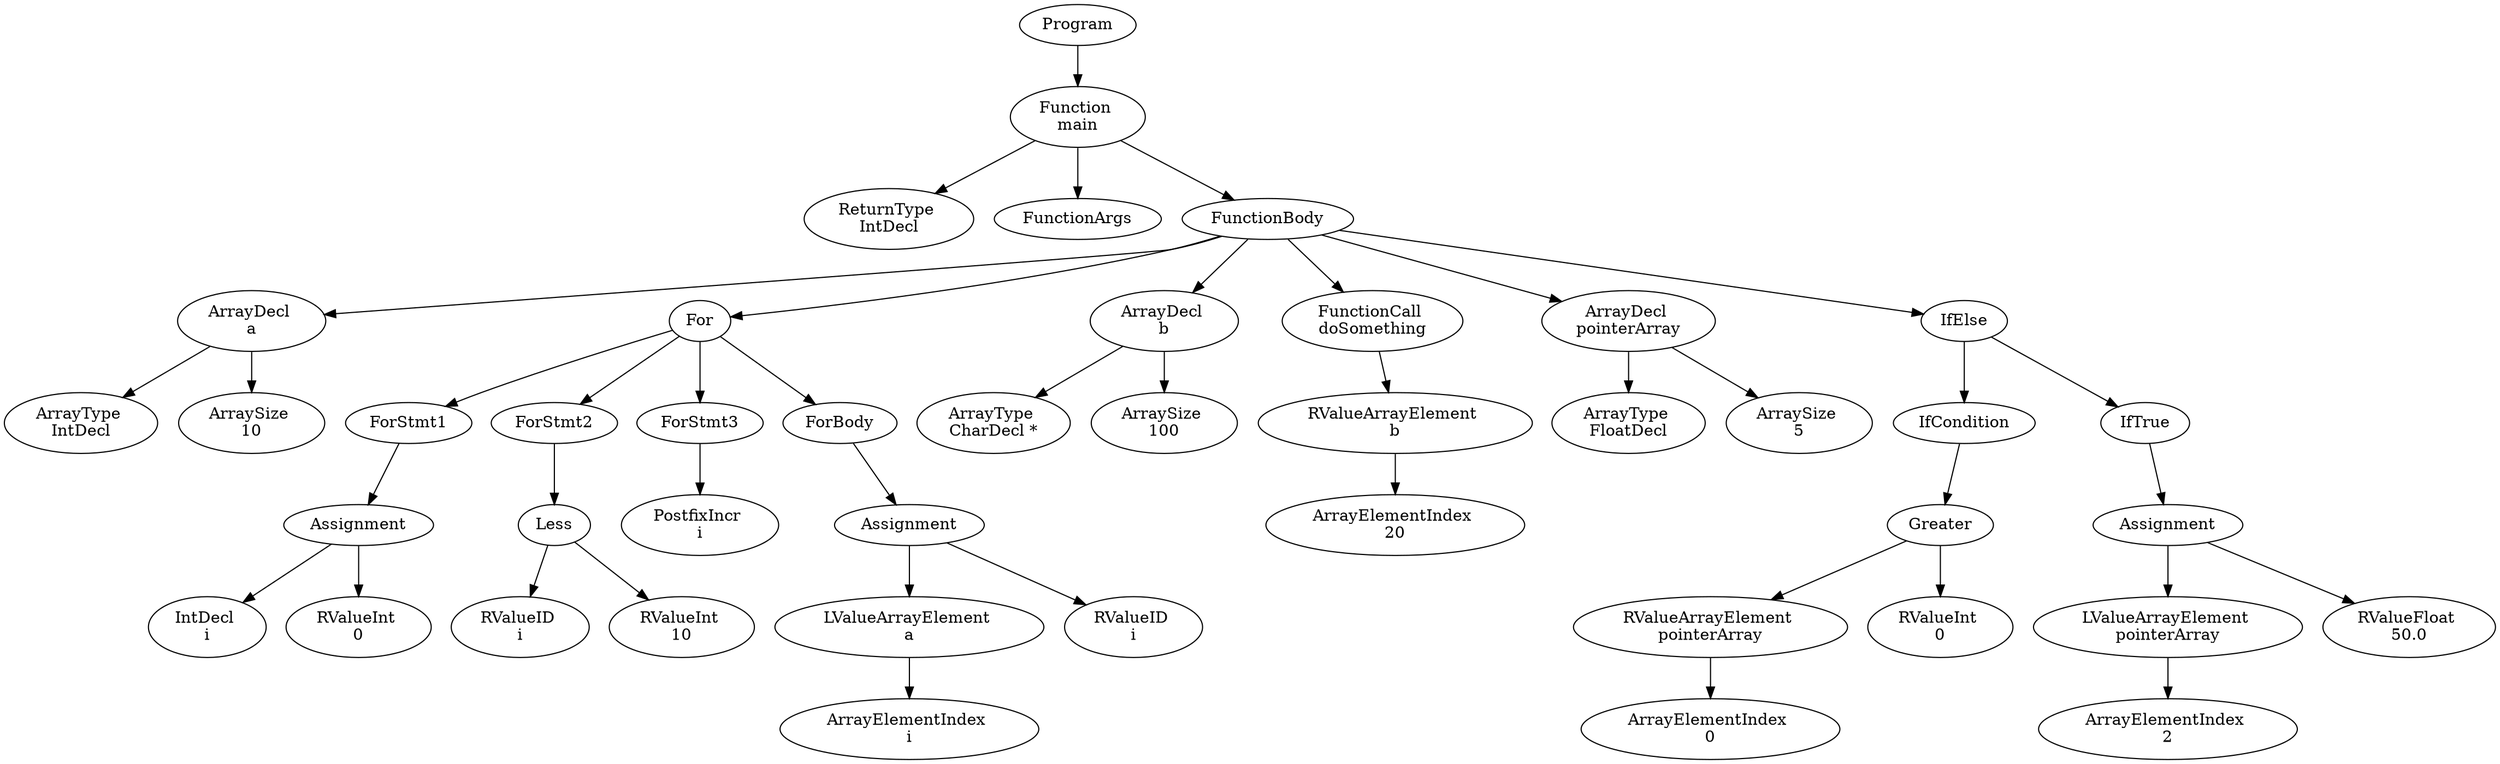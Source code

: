 digraph AST {
1 [label="Program"];
2 [label="Function \nmain"];
3 [label="ReturnType \nIntDecl"];
4 [label="FunctionArgs"];
5 [label="FunctionBody"];
6 [label="ArrayDecl \na"];
7 [label="ArrayType \nIntDecl"];
8 [label="ArraySize \n10"];
6 -> 7;
6 -> 8;
9 [label="For"];
10 [label="ForStmt1"];
11 [label="Assignment"];
12 [label="IntDecl \ni"];
13 [label="RValueInt \n0"];
11 -> 12;
11 -> 13;
10 -> 11;
14 [label="ForStmt2"];
15 [label="Less"];
16 [label="RValueID \ni"];
17 [label="RValueInt \n10"];
15 -> 16;
15 -> 17;
14 -> 15;
18 [label="ForStmt3"];
19 [label="PostfixIncr \ni"];
18 -> 19;
20 [label="ForBody"];
21 [label="Assignment"];
22 [label="LValueArrayElement \na"];
23 [label="ArrayElementIndex \ni"];
22 -> 23;
24 [label="RValueID \ni"];
21 -> 22;
21 -> 24;
20 -> 21;
9 -> 10;
9 -> 14;
9 -> 18;
9 -> 20;
25 [label="ArrayDecl \nb"];
26 [label="ArrayType \nCharDecl *"];
27 [label="ArraySize \n100"];
25 -> 26;
25 -> 27;
28 [label="FunctionCall \ndoSomething"];
29 [label="RValueArrayElement \nb"];
30 [label="ArrayElementIndex \n20"];
29 -> 30;
28 -> 29;
31 [label="ArrayDecl \npointerArray"];
32 [label="ArrayType \nFloatDecl"];
33 [label="ArraySize \n5"];
31 -> 32;
31 -> 33;
34 [label="IfElse"];
35 [label="IfCondition"];
36 [label="Greater"];
37 [label="RValueArrayElement \npointerArray"];
38 [label="ArrayElementIndex \n0"];
37 -> 38;
39 [label="RValueInt \n0"];
36 -> 37;
36 -> 39;
35 -> 36;
40 [label="IfTrue"];
41 [label="Assignment"];
42 [label="LValueArrayElement \npointerArray"];
43 [label="ArrayElementIndex \n2"];
42 -> 43;
44 [label="RValueFloat \n50.0"];
41 -> 42;
41 -> 44;
40 -> 41;
34 -> 35;
34 -> 40;
5 -> 6;
5 -> 9;
5 -> 25;
5 -> 28;
5 -> 31;
5 -> 34;
2 -> 3;
2 -> 4;
2 -> 5;
1 -> 2;
}